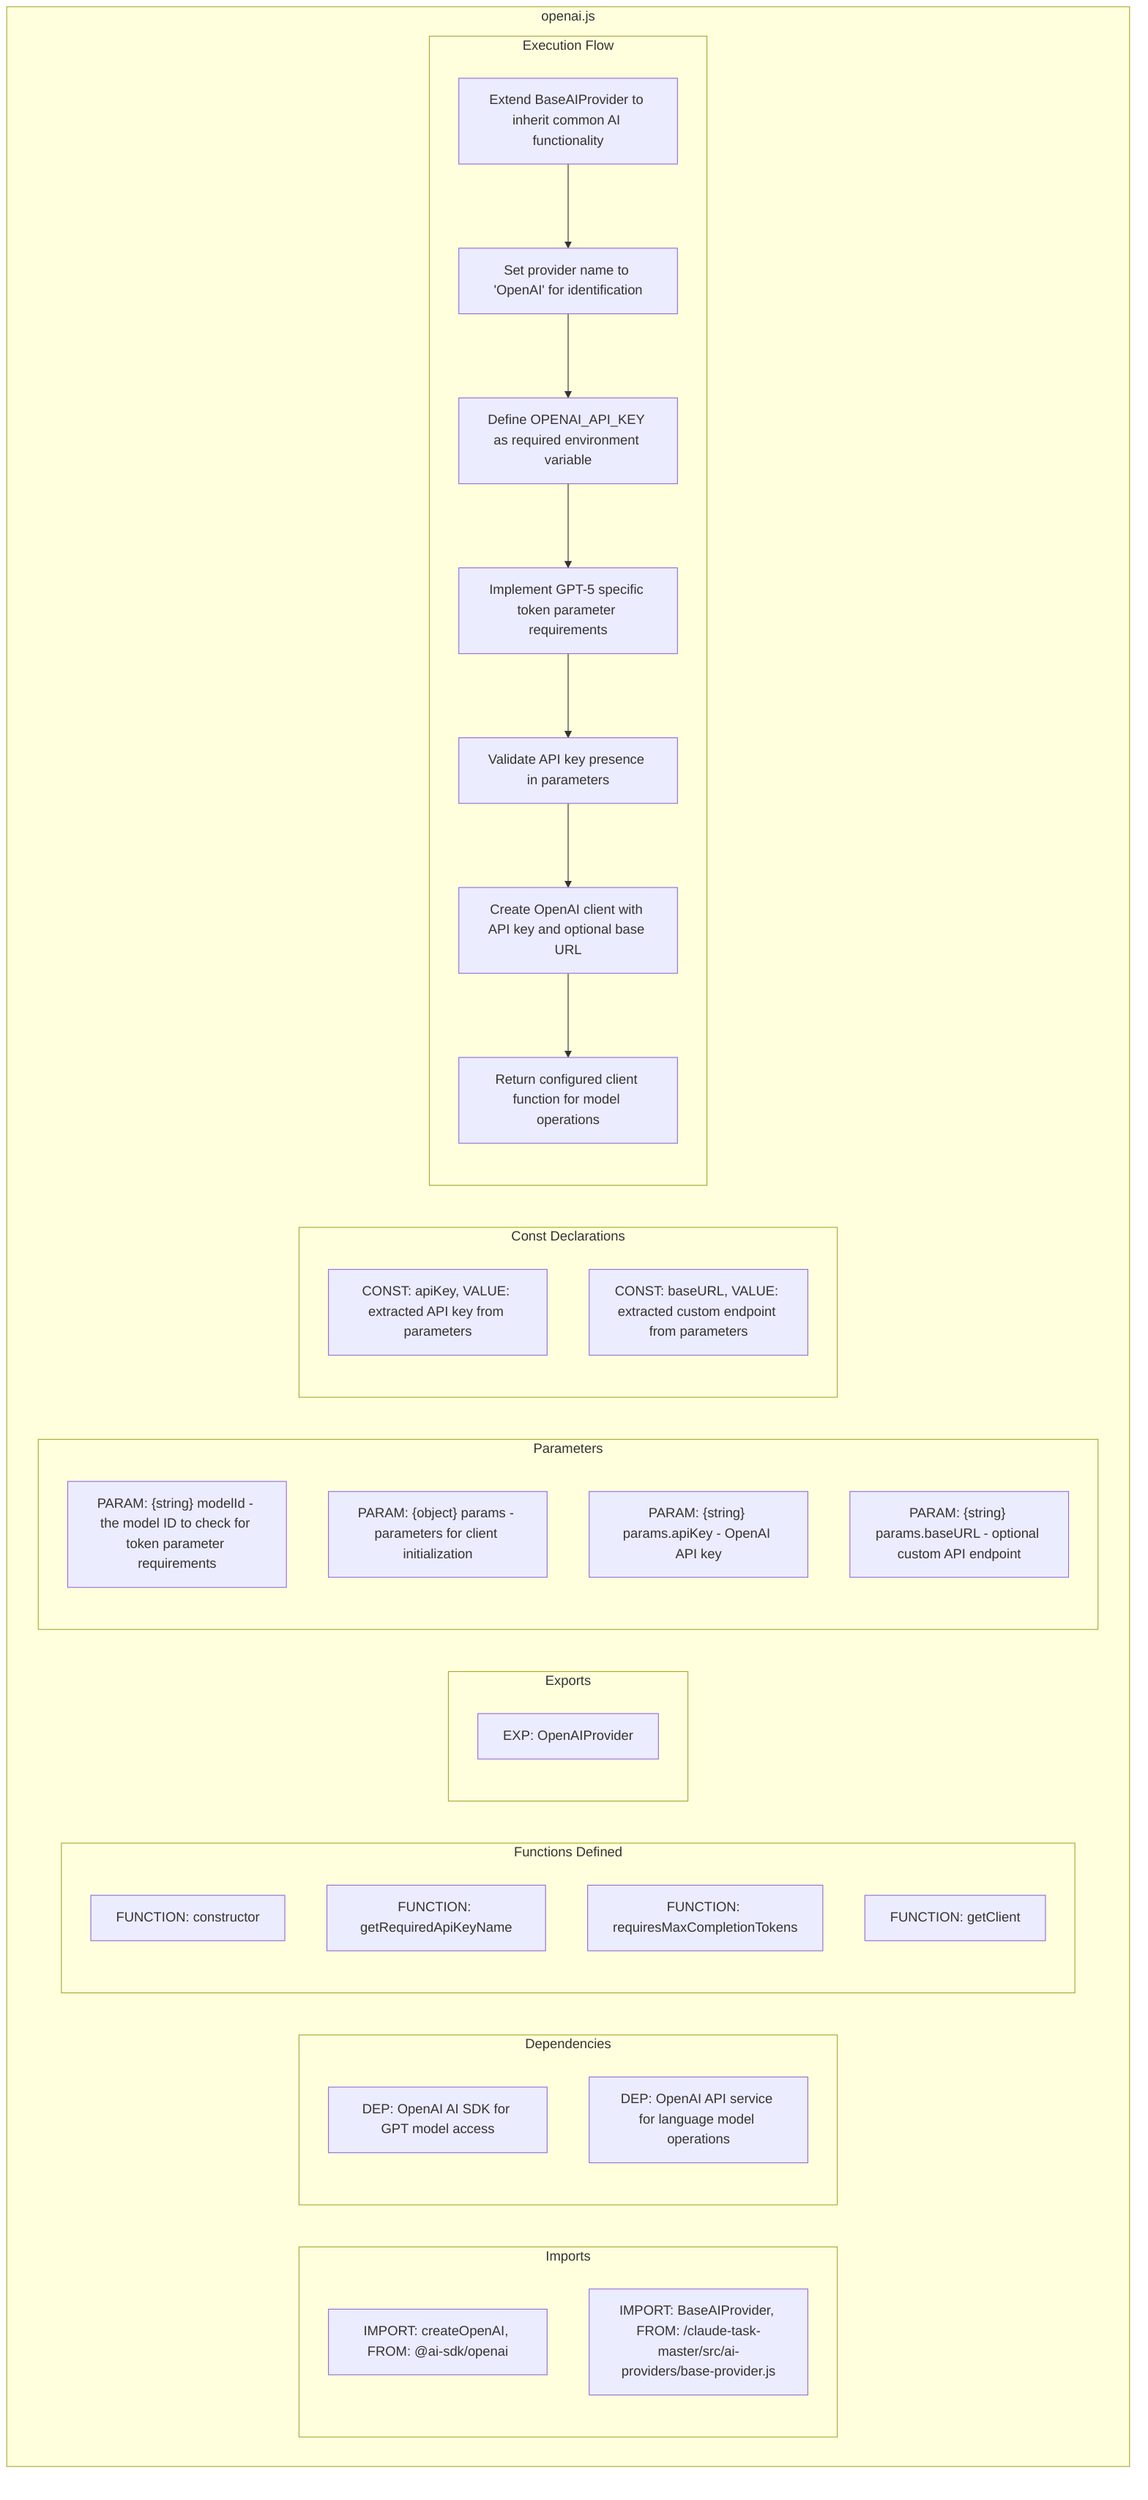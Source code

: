 flowchart TB
    subgraph Imports["Imports"]
        I1["IMPORT: createOpenAI, FROM: @ai-sdk/openai"]
        I2["IMPORT: BaseAIProvider, FROM: /claude-task-master/src/ai-providers/base-provider.js"]
    end
    
    subgraph Dependencies["Dependencies"]
        D1["DEP: OpenAI AI SDK for GPT model access"]
        D2["DEP: OpenAI API service for language model operations"]
    end
    
    subgraph FunctionsDefined["Functions Defined"]
        FU1["FUNCTION: constructor"]
        FU2["FUNCTION: getRequiredApiKeyName"]
        FU3["FUNCTION: requiresMaxCompletionTokens"]
        FU4["FUNCTION: getClient"]
    end
    
    subgraph Exports["Exports"]
        E1["EXP: OpenAIProvider"]
    end
    
    subgraph Parameters["Parameters"]
        P1["PARAM: {string} modelId - the model ID to check for token parameter requirements"]
        P2["PARAM: {object} params - parameters for client initialization"]
        P3["PARAM: {string} params.apiKey - OpenAI API key"]
        P4["PARAM: {string} params.baseURL - optional custom API endpoint"]
    end
    
    subgraph Constants["Const Declarations"]
        C1["CONST: apiKey, VALUE: extracted API key from parameters"]
        C2["CONST: baseURL, VALUE: extracted custom endpoint from parameters"]
    end
    
    subgraph ExecutionFlow["Execution Flow"]
        FL1["Extend BaseAIProvider to inherit common AI functionality"]
        FL2["Set provider name to 'OpenAI' for identification"]
        FL3["Define OPENAI_API_KEY as required environment variable"]
        FL4["Implement GPT-5 specific token parameter requirements"]
        FL5["Validate API key presence in parameters"]
        FL6["Create OpenAI client with API key and optional base URL"]
        FL7["Return configured client function for model operations"]
    end
    
    subgraph openai["openai.js"]
        Imports
        Dependencies
        FunctionsDefined
        Exports
        Parameters
        Constants
        ExecutionFlow
    end
    
    FL1 --> FL2
    FL2 --> FL3
    FL3 --> FL4
    FL4 --> FL5
    FL5 --> FL6
    FL6 --> FL7